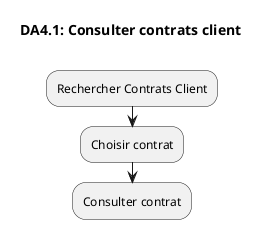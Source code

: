 @startuml

title DA4.1: Consulter contrats client\n

:Rechercher Contrats Client;
:Choisir contrat;
:Consulter contrat;

@enduml
